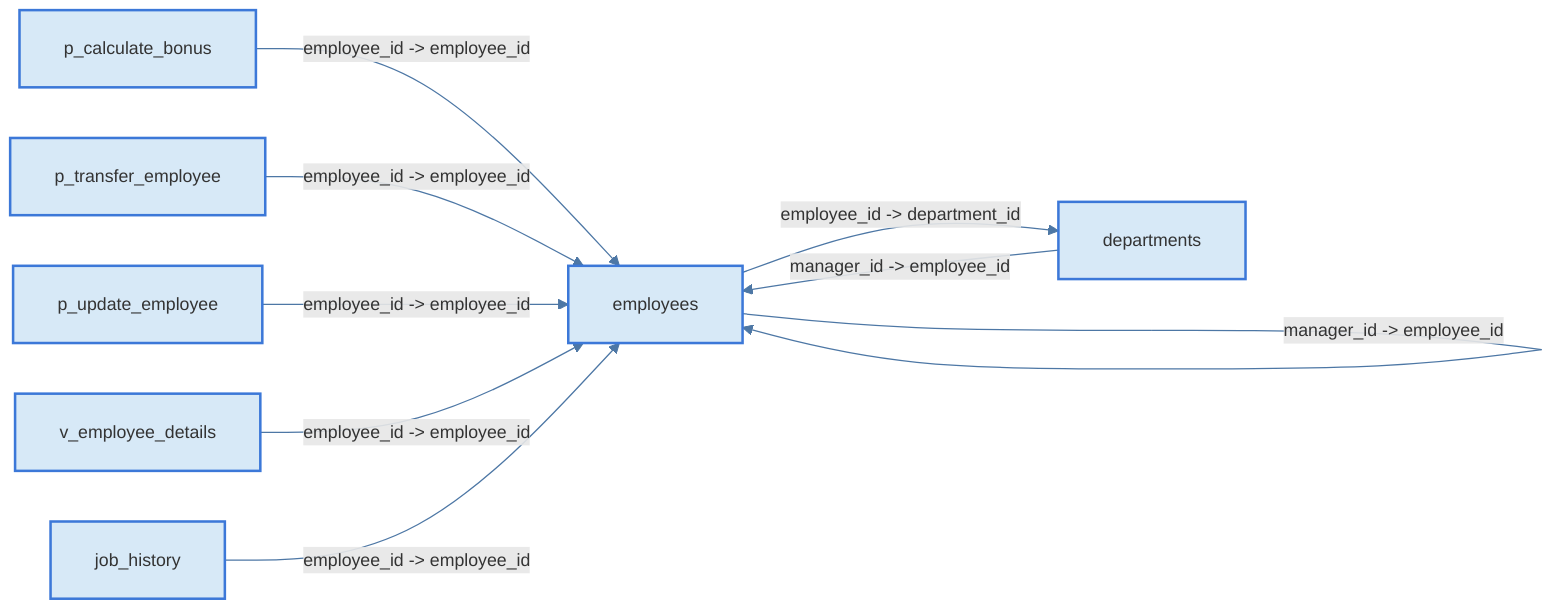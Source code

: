 graph LR
%%{
  init: {
    'flowchart': {
      'nodeSpacing': 40,
      'rankSpacing': 60,
      'curve': 'basis',
      'nodeWidth': 200,
      'nodeHeight': 40,
      'edgeLengthFactor': '1',
      'arrowMarkerAbsolute': false,
      'htmlLabels': true
    },
    'themeVariables': {
      'fontSize': '14px',
      'fontFamily': 'Arial',
      'primaryColor': '#e6f2ff',
      'primaryTextColor': '#333',
      'primaryBorderColor': '#5d9fe4',
      'lineColor': '#4d77a5',
      'secondaryColor': '#eee',
      'tertiaryColor': '#fff',
      'arrowheadSize': '1.2'
    }
  }
}%%

classDef tableNode fill:#d7e9f7,stroke:#3c78d8,stroke-width:2px,font-size:14px,text-align:center;
classDef fieldNode fill:#fff2cc,stroke:#f1c232,stroke-width:1px,font-size:12px,text-align:left;
classDef relationshipEdge stroke:#4d77a5,stroke-width:2px;
    job_history[<div style='padding:5px;'>job_history</div>]
    p_transfer_employee[<div style='padding:5px;'>p_transfer_employee</div>]
    p_calculate_bonus[<div style='padding:5px;'>p_calculate_bonus</div>]
    departments[<div style='padding:5px;'>departments</div>]
    v_employee_details[<div style='padding:5px;'>v_employee_details</div>]
    employees[<div style='padding:5px;'>employees</div>]
    p_update_employee[<div style='padding:5px;'>p_update_employee</div>]
    p_calculate_bonus -->|employee_id -> employee_id| employees
    p_transfer_employee -->|employee_id -> employee_id| employees
    p_update_employee -->|employee_id -> employee_id| employees
    v_employee_details -->|employee_id -> employee_id| employees
    job_history -->|employee_id -> employee_id| employees
    departments -->|manager_id -> employee_id| employees
    employees -->|manager_id -> employee_id| employees
    employees -->|employee_id -> department_id| departments
    class job_history tableNode;
    class p_transfer_employee tableNode;
    class p_calculate_bonus tableNode;
    class departments tableNode;
    class v_employee_details tableNode;
    class employees tableNode;
    class p_update_employee tableNode;